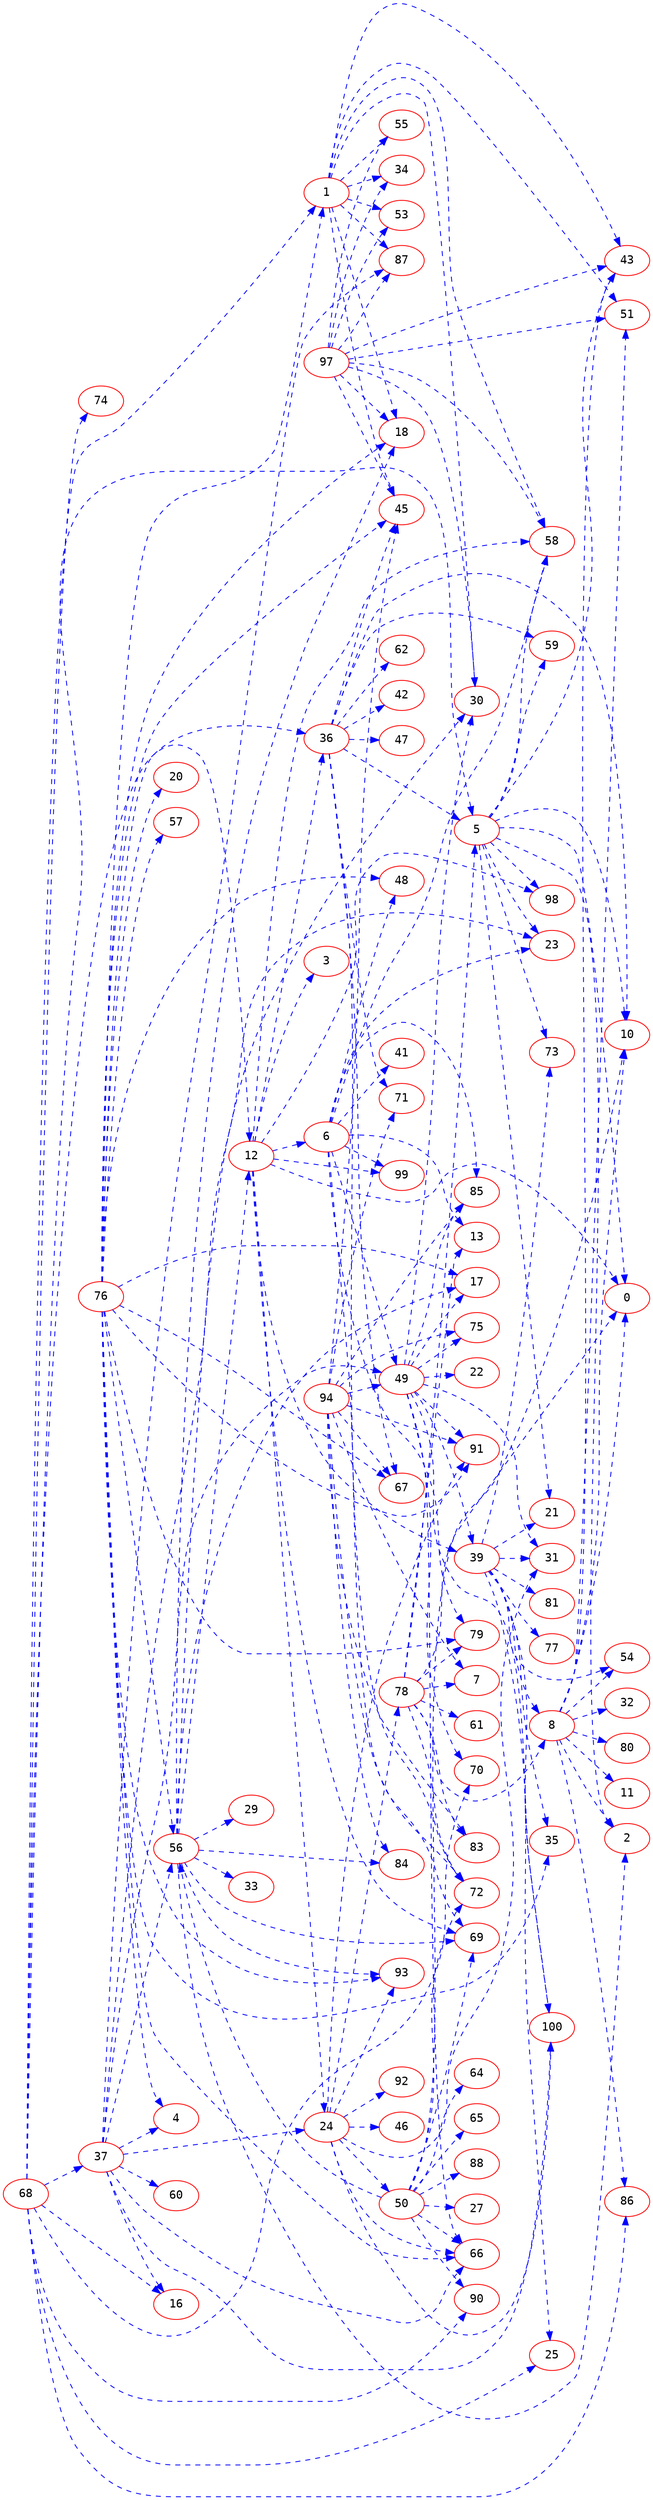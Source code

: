 digraph dumpedGraph {
		node[color=Red,fontname=Courier]
		edge[color=Blue,style=dashed]
		rankdir=LR; //Rank Direction Left to Right
		/*Total Nodes : 22 */
"1"->{"18" "30" "34" "43" "45" "51" "53" "55" "58" "87"}
"3"->{}
"5"->{"0" "2" "10" "21" "23" "43" "58" "59" "73" "98"}
"6"->{"13" "23" "41" "48" "49" "58" "69" "79" "85" "99"}
"8"->{"0" "2" "10" "11" "32" "43" "51" "54" "80" "86"}
"12"->{"0" "3" "6" "24" "36" "39" "58" "69" "98" "99"}
"24"->{"31" "46" "50" "66" "78" "91" "92" "93" "100"}
"36"->{"5" "10" "42" "45" "47" "59" "62" "67" "71" "72"}
"37"->{"4" "16" "23" "24" "49" "56" "60" "66" "87" "100"}
"39"->{"8" "21" "25" "31" "35" "54" "73" "77" "81" "100"}
"49"->{"17" "22" "30" "31" "39" "66" "70" "75" "85" "91" "100"}
"50"->{"10" "27" "56" "64" "65" "66" "69" "72" "88" "90"}
"56"->{"2" "12" "17" "18" "29" "30" "33" "69" "84" "93"}
"68"->{"1" "5" "12" "16" "25" "37" "70" "74" "86" "90"}
"76"->{"1" "4" "17" "18" "20" "35" "36" "45" "48" "56" "57" "66" "67" "79" "91" "93"}
"78"->{"0" "5" "7" "8" "13" "61" "72" "79" "83"}
"83"->{}
"84"->{}
"87"->{}
"94"->{"7" "45" "49" "67" "71" "72" "75" "83" "84" "85" "91"}
"97"->{"18" "30" "34" "43" "45" "51" "53" "55" "58" "87"}
"100"->{}
}